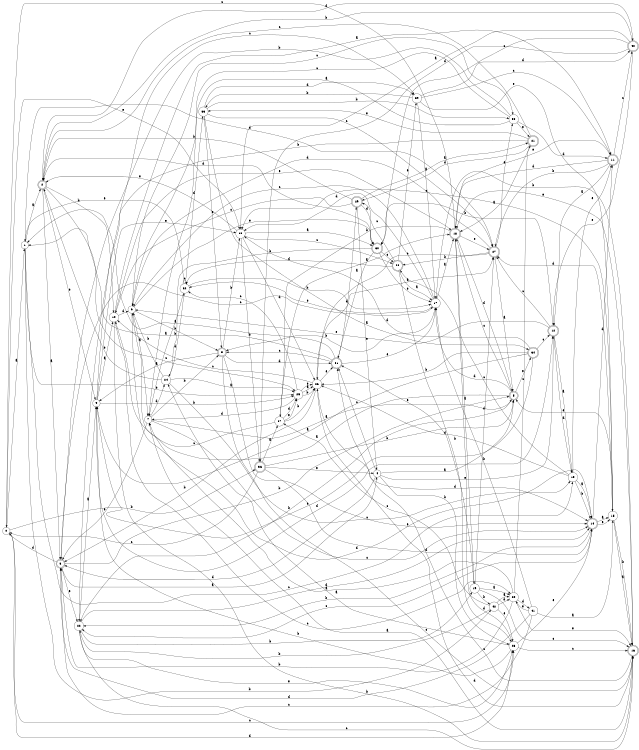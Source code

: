 digraph n35_5 {
__start0 [label="" shape="none"];

rankdir=LR;
size="8,5";

s0 [style="filled", color="black", fillcolor="white" shape="circle", label="0"];
s1 [style="filled", color="black", fillcolor="white" shape="circle", label="1"];
s2 [style="rounded,filled", color="black", fillcolor="white" shape="doublecircle", label="2"];
s3 [style="rounded,filled", color="black", fillcolor="white" shape="doublecircle", label="3"];
s4 [style="filled", color="black", fillcolor="white" shape="circle", label="4"];
s5 [style="rounded,filled", color="black", fillcolor="white" shape="doublecircle", label="5"];
s6 [style="filled", color="black", fillcolor="white" shape="circle", label="6"];
s7 [style="filled", color="black", fillcolor="white" shape="circle", label="7"];
s8 [style="rounded,filled", color="black", fillcolor="white" shape="doublecircle", label="8"];
s9 [style="filled", color="black", fillcolor="white" shape="circle", label="9"];
s10 [style="filled", color="black", fillcolor="white" shape="circle", label="10"];
s11 [style="rounded,filled", color="black", fillcolor="white" shape="doublecircle", label="11"];
s12 [style="rounded,filled", color="black", fillcolor="white" shape="doublecircle", label="12"];
s13 [style="filled", color="black", fillcolor="white" shape="circle", label="13"];
s14 [style="rounded,filled", color="black", fillcolor="white" shape="doublecircle", label="14"];
s15 [style="filled", color="black", fillcolor="white" shape="circle", label="15"];
s16 [style="rounded,filled", color="black", fillcolor="white" shape="doublecircle", label="16"];
s17 [style="filled", color="black", fillcolor="white" shape="circle", label="17"];
s18 [style="rounded,filled", color="black", fillcolor="white" shape="doublecircle", label="18"];
s19 [style="filled", color="black", fillcolor="white" shape="circle", label="19"];
s20 [style="filled", color="black", fillcolor="white" shape="circle", label="20"];
s21 [style="rounded,filled", color="black", fillcolor="white" shape="doublecircle", label="21"];
s22 [style="filled", color="black", fillcolor="white" shape="circle", label="22"];
s23 [style="filled", color="black", fillcolor="white" shape="circle", label="23"];
s24 [style="filled", color="black", fillcolor="white" shape="circle", label="24"];
s25 [style="filled", color="black", fillcolor="white" shape="circle", label="25"];
s26 [style="filled", color="black", fillcolor="white" shape="circle", label="26"];
s27 [style="rounded,filled", color="black", fillcolor="white" shape="doublecircle", label="27"];
s28 [style="rounded,filled", color="black", fillcolor="white" shape="doublecircle", label="28"];
s29 [style="rounded,filled", color="black", fillcolor="white" shape="doublecircle", label="29"];
s30 [style="rounded,filled", color="black", fillcolor="white" shape="doublecircle", label="30"];
s31 [style="rounded,filled", color="black", fillcolor="white" shape="doublecircle", label="31"];
s32 [style="filled", color="black", fillcolor="white" shape="circle", label="32"];
s33 [style="filled", color="black", fillcolor="white" shape="circle", label="33"];
s34 [style="rounded,filled", color="black", fillcolor="white" shape="doublecircle", label="34"];
s35 [style="filled", color="black", fillcolor="white" shape="circle", label="35"];
s36 [style="rounded,filled", color="black", fillcolor="white" shape="doublecircle", label="36"];
s37 [style="filled", color="black", fillcolor="white" shape="circle", label="37"];
s38 [style="filled", color="black", fillcolor="white" shape="circle", label="38"];
s39 [style="filled", color="black", fillcolor="white" shape="circle", label="39"];
s40 [style="rounded,filled", color="black", fillcolor="white" shape="doublecircle", label="40"];
s41 [style="filled", color="black", fillcolor="white" shape="circle", label="41"];
s42 [style="filled", color="black", fillcolor="white" shape="circle", label="42"];
s0 -> s1 [label="a"];
s0 -> s36 [label="b"];
s0 -> s23 [label="c"];
s0 -> s23 [label="d"];
s0 -> s35 [label="e"];
s1 -> s2 [label="a"];
s1 -> s42 [label="b"];
s1 -> s13 [label="c"];
s1 -> s27 [label="d"];
s1 -> s25 [label="e"];
s2 -> s3 [label="a"];
s2 -> s10 [label="b"];
s2 -> s25 [label="c"];
s2 -> s40 [label="d"];
s2 -> s9 [label="e"];
s3 -> s4 [label="a"];
s3 -> s5 [label="b"];
s3 -> s17 [label="c"];
s3 -> s0 [label="d"];
s3 -> s22 [label="e"];
s4 -> s5 [label="a"];
s4 -> s23 [label="b"];
s4 -> s31 [label="c"];
s4 -> s3 [label="d"];
s4 -> s12 [label="e"];
s5 -> s6 [label="a"];
s5 -> s22 [label="b"];
s5 -> s18 [label="c"];
s5 -> s17 [label="d"];
s5 -> s34 [label="e"];
s6 -> s7 [label="a"];
s6 -> s8 [label="b"];
s6 -> s38 [label="c"];
s6 -> s14 [label="d"];
s6 -> s30 [label="e"];
s7 -> s5 [label="a"];
s7 -> s8 [label="b"];
s7 -> s14 [label="c"];
s7 -> s24 [label="d"];
s7 -> s3 [label="e"];
s8 -> s9 [label="a"];
s8 -> s35 [label="b"];
s8 -> s16 [label="c"];
s8 -> s31 [label="d"];
s8 -> s14 [label="e"];
s9 -> s10 [label="a"];
s9 -> s25 [label="b"];
s9 -> s39 [label="c"];
s9 -> s12 [label="d"];
s9 -> s35 [label="e"];
s10 -> s11 [label="a"];
s10 -> s16 [label="b"];
s10 -> s20 [label="c"];
s10 -> s6 [label="d"];
s10 -> s18 [label="e"];
s11 -> s12 [label="a"];
s11 -> s27 [label="b"];
s11 -> s40 [label="c"];
s11 -> s18 [label="d"];
s11 -> s18 [label="e"];
s12 -> s13 [label="a"];
s12 -> s30 [label="b"];
s12 -> s27 [label="c"];
s12 -> s13 [label="d"];
s12 -> s6 [label="e"];
s13 -> s14 [label="a"];
s13 -> s14 [label="b"];
s13 -> s28 [label="c"];
s13 -> s26 [label="d"];
s13 -> s11 [label="e"];
s14 -> s15 [label="a"];
s14 -> s22 [label="b"];
s14 -> s22 [label="c"];
s14 -> s11 [label="d"];
s14 -> s15 [label="e"];
s15 -> s16 [label="a"];
s15 -> s16 [label="b"];
s15 -> s35 [label="c"];
s15 -> s27 [label="d"];
s15 -> s5 [label="e"];
s16 -> s7 [label="a"];
s16 -> s17 [label="b"];
s16 -> s31 [label="c"];
s16 -> s26 [label="d"];
s16 -> s18 [label="e"];
s17 -> s18 [label="a"];
s17 -> s8 [label="b"];
s17 -> s6 [label="c"];
s17 -> s35 [label="d"];
s17 -> s32 [label="e"];
s18 -> s19 [label="a"];
s18 -> s37 [label="b"];
s18 -> s0 [label="c"];
s18 -> s5 [label="d"];
s18 -> s27 [label="e"];
s19 -> s20 [label="a"];
s19 -> s42 [label="b"];
s19 -> s16 [label="c"];
s19 -> s27 [label="d"];
s19 -> s31 [label="e"];
s20 -> s7 [label="a"];
s20 -> s3 [label="b"];
s20 -> s21 [label="c"];
s20 -> s41 [label="d"];
s20 -> s16 [label="e"];
s21 -> s18 [label="a"];
s21 -> s22 [label="b"];
s21 -> s2 [label="c"];
s21 -> s29 [label="d"];
s21 -> s33 [label="e"];
s22 -> s9 [label="a"];
s22 -> s19 [label="b"];
s22 -> s16 [label="c"];
s22 -> s14 [label="d"];
s22 -> s23 [label="e"];
s23 -> s24 [label="a"];
s23 -> s9 [label="b"];
s23 -> s16 [label="c"];
s23 -> s18 [label="d"];
s23 -> s14 [label="e"];
s24 -> s25 [label="a"];
s24 -> s6 [label="b"];
s24 -> s13 [label="c"];
s24 -> s32 [label="d"];
s24 -> s2 [label="e"];
s25 -> s26 [label="a"];
s25 -> s26 [label="b"];
s25 -> s32 [label="c"];
s25 -> s7 [label="d"];
s25 -> s26 [label="e"];
s26 -> s27 [label="a"];
s26 -> s3 [label="b"];
s26 -> s10 [label="c"];
s26 -> s14 [label="d"];
s26 -> s31 [label="e"];
s27 -> s5 [label="a"];
s27 -> s28 [label="b"];
s27 -> s26 [label="c"];
s27 -> s6 [label="d"];
s27 -> s38 [label="e"];
s28 -> s17 [label="a"];
s28 -> s23 [label="b"];
s28 -> s29 [label="c"];
s28 -> s32 [label="d"];
s28 -> s39 [label="e"];
s29 -> s21 [label="a"];
s29 -> s2 [label="b"];
s29 -> s10 [label="c"];
s29 -> s30 [label="d"];
s29 -> s4 [label="e"];
s30 -> s31 [label="a"];
s30 -> s24 [label="b"];
s30 -> s28 [label="c"];
s30 -> s2 [label="d"];
s30 -> s17 [label="e"];
s31 -> s1 [label="a"];
s31 -> s1 [label="b"];
s31 -> s8 [label="c"];
s31 -> s29 [label="d"];
s31 -> s17 [label="e"];
s32 -> s7 [label="a"];
s32 -> s17 [label="b"];
s32 -> s32 [label="c"];
s32 -> s33 [label="d"];
s32 -> s1 [label="e"];
s33 -> s34 [label="a"];
s33 -> s38 [label="b"];
s33 -> s27 [label="c"];
s33 -> s39 [label="d"];
s33 -> s8 [label="e"];
s34 -> s9 [label="a"];
s34 -> s26 [label="b"];
s34 -> s12 [label="c"];
s34 -> s35 [label="d"];
s34 -> s9 [label="e"];
s35 -> s30 [label="a"];
s35 -> s36 [label="b"];
s35 -> s28 [label="c"];
s35 -> s26 [label="d"];
s35 -> s2 [label="e"];
s36 -> s37 [label="a"];
s36 -> s5 [label="b"];
s36 -> s0 [label="c"];
s36 -> s14 [label="d"];
s36 -> s4 [label="e"];
s37 -> s18 [label="a"];
s37 -> s26 [label="b"];
s37 -> s10 [label="c"];
s37 -> s25 [label="d"];
s37 -> s25 [label="e"];
s38 -> s7 [label="a"];
s38 -> s3 [label="b"];
s38 -> s6 [label="c"];
s38 -> s11 [label="d"];
s38 -> s21 [label="e"];
s39 -> s17 [label="a"];
s39 -> s33 [label="b"];
s39 -> s11 [label="c"];
s39 -> s40 [label="d"];
s39 -> s15 [label="e"];
s40 -> s35 [label="a"];
s40 -> s2 [label="b"];
s40 -> s30 [label="c"];
s40 -> s36 [label="d"];
s40 -> s12 [label="e"];
s41 -> s15 [label="a"];
s41 -> s17 [label="b"];
s41 -> s3 [label="c"];
s41 -> s3 [label="d"];
s41 -> s20 [label="e"];
s42 -> s20 [label="a"];
s42 -> s22 [label="b"];
s42 -> s37 [label="c"];
s42 -> s20 [label="d"];
s42 -> s23 [label="e"];

}